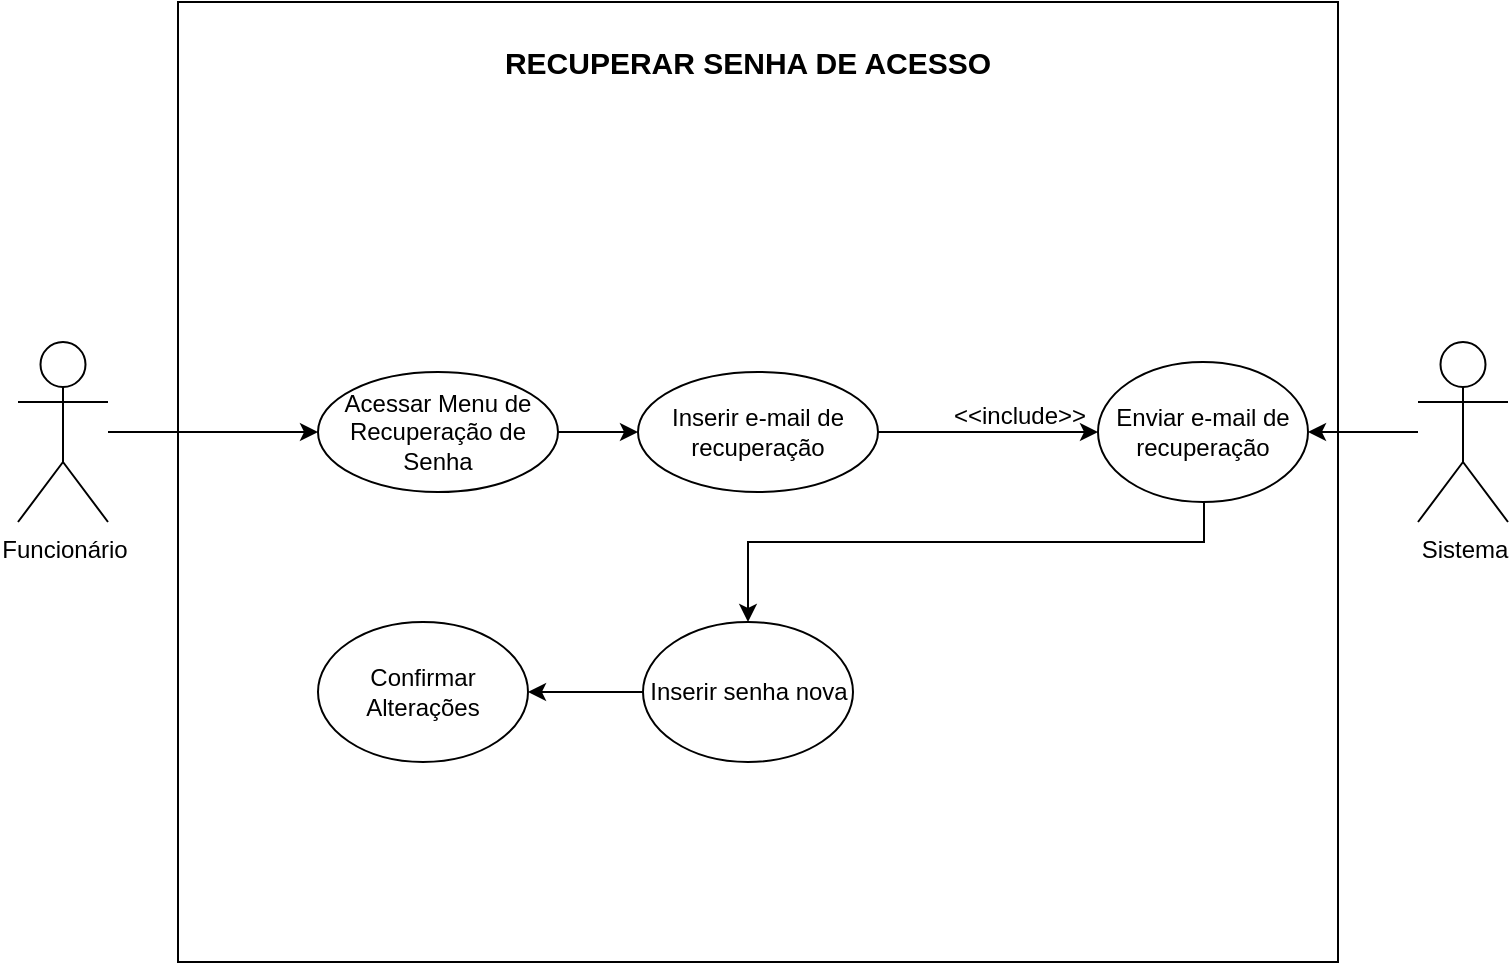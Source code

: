<mxfile version="21.2.7" type="google">
  <diagram name="Página-1" id="aOygO8x7dgvJN4-pldk1">
    <mxGraphModel grid="1" page="1" gridSize="10" guides="1" tooltips="1" connect="1" arrows="1" fold="1" pageScale="1" pageWidth="827" pageHeight="1169" math="0" shadow="0">
      <root>
        <mxCell id="0" />
        <mxCell id="1" parent="0" />
        <mxCell id="MUbHIF69mZVtT3DVfvzU-2" value="" style="rounded=0;whiteSpace=wrap;html=1;" vertex="1" parent="1">
          <mxGeometry x="100" y="90" width="580" height="480" as="geometry" />
        </mxCell>
        <mxCell id="MUbHIF69mZVtT3DVfvzU-1" value="&lt;font style=&quot;font-size: 15px;&quot;&gt;&lt;b&gt;RECUPERAR SENHA DE ACESSO&lt;/b&gt;&lt;/font&gt;" style="text;whiteSpace=wrap;html=1;align=center;verticalAlign=middle;" vertex="1" parent="1">
          <mxGeometry x="260" y="100" width="250" height="40" as="geometry" />
        </mxCell>
        <mxCell id="MUbHIF69mZVtT3DVfvzU-10" style="edgeStyle=orthogonalEdgeStyle;rounded=0;orthogonalLoop=1;jettySize=auto;html=1;entryX=0;entryY=0.5;entryDx=0;entryDy=0;" edge="1" parent="1" source="MUbHIF69mZVtT3DVfvzU-3" target="MUbHIF69mZVtT3DVfvzU-5">
          <mxGeometry relative="1" as="geometry" />
        </mxCell>
        <mxCell id="MUbHIF69mZVtT3DVfvzU-3" value="Funcionário" style="shape=umlActor;verticalLabelPosition=bottom;verticalAlign=top;html=1;outlineConnect=0;" vertex="1" parent="1">
          <mxGeometry x="20" y="260" width="45" height="90" as="geometry" />
        </mxCell>
        <mxCell id="MUbHIF69mZVtT3DVfvzU-11" style="edgeStyle=orthogonalEdgeStyle;rounded=0;orthogonalLoop=1;jettySize=auto;html=1;entryX=0;entryY=0.5;entryDx=0;entryDy=0;" edge="1" parent="1" source="MUbHIF69mZVtT3DVfvzU-5" target="MUbHIF69mZVtT3DVfvzU-8">
          <mxGeometry relative="1" as="geometry" />
        </mxCell>
        <mxCell id="MUbHIF69mZVtT3DVfvzU-5" value="Acessar Menu de Recuperação de Senha" style="ellipse;whiteSpace=wrap;html=1;" vertex="1" parent="1">
          <mxGeometry x="170" y="275" width="120" height="60" as="geometry" />
        </mxCell>
        <mxCell id="MUbHIF69mZVtT3DVfvzU-14" style="edgeStyle=orthogonalEdgeStyle;rounded=0;orthogonalLoop=1;jettySize=auto;html=1;exitX=1;exitY=0.5;exitDx=0;exitDy=0;" edge="1" parent="1" source="MUbHIF69mZVtT3DVfvzU-8" target="MUbHIF69mZVtT3DVfvzU-12">
          <mxGeometry relative="1" as="geometry" />
        </mxCell>
        <mxCell id="MUbHIF69mZVtT3DVfvzU-8" value="Inserir e-mail de recuperação" style="ellipse;whiteSpace=wrap;html=1;" vertex="1" parent="1">
          <mxGeometry x="330" y="275" width="120" height="60" as="geometry" />
        </mxCell>
        <mxCell id="MUbHIF69mZVtT3DVfvzU-13" style="edgeStyle=orthogonalEdgeStyle;rounded=0;orthogonalLoop=1;jettySize=auto;html=1;entryX=1;entryY=0.5;entryDx=0;entryDy=0;" edge="1" parent="1" source="MUbHIF69mZVtT3DVfvzU-9" target="MUbHIF69mZVtT3DVfvzU-12">
          <mxGeometry relative="1" as="geometry" />
        </mxCell>
        <mxCell id="MUbHIF69mZVtT3DVfvzU-9" value="Sistema" style="shape=umlActor;verticalLabelPosition=bottom;verticalAlign=top;html=1;outlineConnect=0;" vertex="1" parent="1">
          <mxGeometry x="720" y="260" width="45" height="90" as="geometry" />
        </mxCell>
        <mxCell id="MUbHIF69mZVtT3DVfvzU-22" style="edgeStyle=orthogonalEdgeStyle;rounded=0;orthogonalLoop=1;jettySize=auto;html=1;exitX=0;exitY=1;exitDx=0;exitDy=0;" edge="1" parent="1" source="MUbHIF69mZVtT3DVfvzU-12" target="MUbHIF69mZVtT3DVfvzU-20">
          <mxGeometry relative="1" as="geometry">
            <Array as="points">
              <mxPoint x="613" y="330" />
              <mxPoint x="613" y="360" />
              <mxPoint x="385" y="360" />
            </Array>
          </mxGeometry>
        </mxCell>
        <mxCell id="MUbHIF69mZVtT3DVfvzU-12" value="Enviar e-mail de recuperação" style="ellipse;whiteSpace=wrap;html=1;" vertex="1" parent="1">
          <mxGeometry x="560" y="270" width="105" height="70" as="geometry" />
        </mxCell>
        <mxCell id="MUbHIF69mZVtT3DVfvzU-15" value="&amp;lt;&amp;lt;include&amp;gt;&amp;gt;" style="text;html=1;strokeColor=none;fillColor=none;align=center;verticalAlign=middle;whiteSpace=wrap;rounded=0;" vertex="1" parent="1">
          <mxGeometry x="491" y="282" width="60" height="30" as="geometry" />
        </mxCell>
        <mxCell id="MUbHIF69mZVtT3DVfvzU-24" style="edgeStyle=orthogonalEdgeStyle;rounded=0;orthogonalLoop=1;jettySize=auto;html=1;entryX=1;entryY=0.5;entryDx=0;entryDy=0;" edge="1" parent="1" source="MUbHIF69mZVtT3DVfvzU-20" target="MUbHIF69mZVtT3DVfvzU-23">
          <mxGeometry relative="1" as="geometry" />
        </mxCell>
        <mxCell id="MUbHIF69mZVtT3DVfvzU-20" value="Inserir senha nova" style="ellipse;whiteSpace=wrap;html=1;" vertex="1" parent="1">
          <mxGeometry x="332.5" y="400" width="105" height="70" as="geometry" />
        </mxCell>
        <mxCell id="MUbHIF69mZVtT3DVfvzU-23" value="Confirmar Alterações" style="ellipse;whiteSpace=wrap;html=1;" vertex="1" parent="1">
          <mxGeometry x="170" y="400" width="105" height="70" as="geometry" />
        </mxCell>
      </root>
    </mxGraphModel>
  </diagram>
</mxfile>
